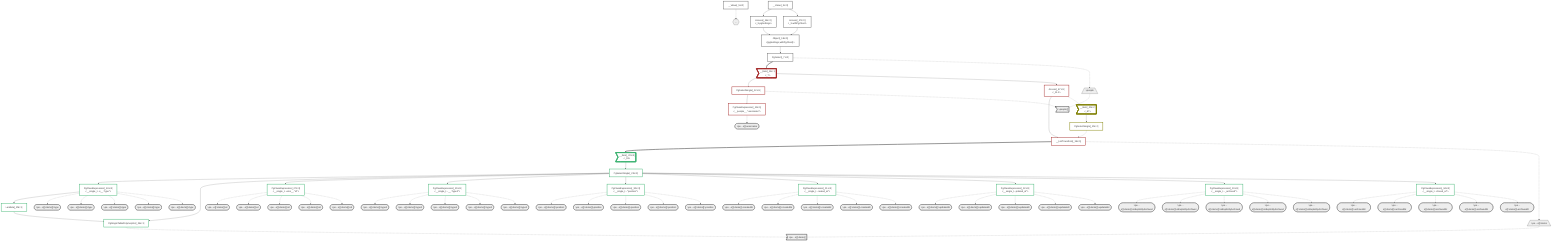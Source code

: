 graph TD
    classDef path fill:#eee,stroke:#000
    classDef plan fill:#fff,stroke-width:3px
    classDef itemplan fill:#fff,stroke-width:6px
    classDef sideeffectplan fill:#f00,stroke-width:6px

    %% subgraph fields
    P1{{"~"}}:::path
    P2[/">people"\]:::path
    P3>">people[]"]:::path
    P2 -.- P3
    P4([">pe…e[]>username"]):::path
    %% P3 -.-> P4
    P5[/">pe…e[]>items"\]:::path
    P6>">pe…e[]>items[]"]:::path
    P5 -.- P6
    P7([">pe…e[]>items[]>id"]):::path
    %% P6 -.-> P7
    P8([">pe…e[]>items[]>type"]):::path
    %% P6 -.-> P8
    P9([">pe…e[]>items[]>type2"]):::path
    %% P6 -.-> P9
    P10([">pe…e[]>items[]>position"]):::path
    %% P6 -.-> P10
    P11([">pe…e[]>items[]>createdAt"]):::path
    %% P6 -.-> P11
    P12([">pe…e[]>items[]>updatedAt"]):::path
    %% P6 -.-> P12
    P13([">pe…e[]>items[]>isExplicitlyArchived"]):::path
    %% P6 -.-> P13
    P14([">pe…e[]>items[]>archivedAt"]):::path
    %% P6 -.-> P14
    P15([">pe…e[]>items[]>id"]):::path
    %% P6 -.-> P15
    P16([">pe…e[]>items[]>type"]):::path
    %% P6 -.-> P16
    P17([">pe…e[]>items[]>type2"]):::path
    %% P6 -.-> P17
    P18([">pe…e[]>items[]>position"]):::path
    %% P6 -.-> P18
    P19([">pe…e[]>items[]>createdAt"]):::path
    %% P6 -.-> P19
    P20([">pe…e[]>items[]>updatedAt"]):::path
    %% P6 -.-> P20
    P21([">pe…e[]>items[]>isExplicitlyArchived"]):::path
    %% P6 -.-> P21
    P22([">pe…e[]>items[]>archivedAt"]):::path
    %% P6 -.-> P22
    P23([">pe…e[]>items[]>id"]):::path
    %% P6 -.-> P23
    P24([">pe…e[]>items[]>type"]):::path
    %% P6 -.-> P24
    P25([">pe…e[]>items[]>type2"]):::path
    %% P6 -.-> P25
    P26([">pe…e[]>items[]>position"]):::path
    %% P6 -.-> P26
    P27([">pe…e[]>items[]>createdAt"]):::path
    %% P6 -.-> P27
    P28([">pe…e[]>items[]>updatedAt"]):::path
    %% P6 -.-> P28
    P29([">pe…e[]>items[]>isExplicitlyArchived"]):::path
    %% P6 -.-> P29
    P30([">pe…e[]>items[]>archivedAt"]):::path
    %% P6 -.-> P30
    P31([">pe…e[]>items[]>id"]):::path
    %% P6 -.-> P31
    P32([">pe…e[]>items[]>type"]):::path
    %% P6 -.-> P32
    P33([">pe…e[]>items[]>type2"]):::path
    %% P6 -.-> P33
    P34([">pe…e[]>items[]>position"]):::path
    %% P6 -.-> P34
    P35([">pe…e[]>items[]>createdAt"]):::path
    %% P6 -.-> P35
    P36([">pe…e[]>items[]>updatedAt"]):::path
    %% P6 -.-> P36
    P37([">pe…e[]>items[]>isExplicitlyArchived"]):::path
    %% P6 -.-> P37
    P38([">pe…e[]>items[]>archivedAt"]):::path
    %% P6 -.-> P38
    P39([">pe…e[]>items[]>id"]):::path
    %% P6 -.-> P39
    P40([">pe…e[]>items[]>type"]):::path
    %% P6 -.-> P40
    P41([">pe…e[]>items[]>type2"]):::path
    %% P6 -.-> P41
    P42([">pe…e[]>items[]>position"]):::path
    %% P6 -.-> P42
    P43([">pe…e[]>items[]>createdAt"]):::path
    %% P6 -.-> P43
    P44([">pe…e[]>items[]>updatedAt"]):::path
    %% P6 -.-> P44
    P45([">pe…e[]>items[]>isExplicitlyArchived"]):::path
    %% P6 -.-> P45
    P46([">pe…e[]>items[]>archivedAt"]):::path
    %% P6 -.-> P46
    %% P3 -.-> P5
    %% P1 -.-> P2
    %% end

    %% define plans
    __Value_3["__Value[_3∈0]<br /><context>"]:::plan
    __Value_5["__Value[_5∈0]<br /><rootValue>"]:::plan
    PgSelect_7["PgSelect[_7∈0]<br /><people>"]:::plan
    __Item_11>"__Item[_11∈1]<br /><_7>"]:::itemplan
    PgSelectSingle_12["PgSelectSingle[_12∈1]<br /><people>"]:::plan
    PgClassExpression_13["PgClassExpression[_13∈1]<br /><__people__.#quot;username#quot;>"]:::plan
    Access_16["Access[_16∈0]<br /><_3.pgSettings>"]:::plan
    Access_17["Access[_17∈0]<br /><_3.withPgClient>"]:::plan
    Object_18["Object[_18∈0]<br /><{pgSettings,withPgClient}>"]:::plan
    __ListTransform_19["__ListTransform[_19∈1]<br /><each:_15>"]:::plan
    __Item_20>"__Item[_20∈2]<br /><_67>"]:::itemplan
    PgSelectSingle_21["PgSelectSingle[_21∈2]<br /><single_table_items>"]:::plan
    __Item_22>"__Item[_22∈3]<br /><_19>"]:::itemplan
    PgSelectSingle_23["PgSelectSingle[_23∈3]<br /><single_table_items>"]:::plan
    PgClassExpression_24["PgClassExpression[_24∈3]<br /><__single_t...s__.#quot;type#quot;>"]:::plan
    Lambda_25["Lambda[_25∈3]"]:::plan
    PgSingleTablePolymorphic_26["PgSingleTablePolymorphic[_26∈3]"]:::plan
    PgClassExpression_27["PgClassExpression[_27∈3]<br /><__single_t...ems__.#quot;id#quot;>"]:::plan
    PgClassExpression_29["PgClassExpression[_29∈3]<br /><__single_t...__.#quot;type2#quot;>"]:::plan
    PgClassExpression_30["PgClassExpression[_30∈3]<br /><__single_t...#quot;position#quot;>"]:::plan
    PgClassExpression_31["PgClassExpression[_31∈3]<br /><__single_t...reated_at#quot;>"]:::plan
    PgClassExpression_32["PgClassExpression[_32∈3]<br /><__single_t...pdated_at#quot;>"]:::plan
    PgClassExpression_33["PgClassExpression[_33∈3]<br /><__single_t..._archived#quot;>"]:::plan
    PgClassExpression_34["PgClassExpression[_34∈3]<br /><__single_t...chived_at#quot;>"]:::plan
    Access_67["Access[_67∈1]<br /><_11.1>"]:::plan

    %% plan dependencies
    Object_18 --> PgSelect_7
    PgSelect_7 ==> __Item_11
    __Item_11 --> PgSelectSingle_12
    PgSelectSingle_12 --> PgClassExpression_13
    __Value_3 --> Access_16
    __Value_3 --> Access_17
    Access_16 --> Object_18
    Access_17 --> Object_18
    Access_67 --> __ListTransform_19
    PgSelectSingle_21 -.-> __ListTransform_19
    Access_67 -.-> __Item_20
    __Item_20 --> PgSelectSingle_21
    __ListTransform_19 ==> __Item_22
    __Item_22 --> PgSelectSingle_23
    PgSelectSingle_23 --> PgClassExpression_24
    PgClassExpression_24 --> Lambda_25
    Lambda_25 --> PgSingleTablePolymorphic_26
    PgSelectSingle_23 --> PgSingleTablePolymorphic_26
    PgSelectSingle_23 --> PgClassExpression_27
    PgSelectSingle_23 --> PgClassExpression_29
    PgSelectSingle_23 --> PgClassExpression_30
    PgSelectSingle_23 --> PgClassExpression_31
    PgSelectSingle_23 --> PgClassExpression_32
    PgSelectSingle_23 --> PgClassExpression_33
    PgSelectSingle_23 --> PgClassExpression_34
    __Item_11 --> Access_67

    %% plan-to-path relationships
    __Value_5 -.-> P1
    PgSelect_7 -.-> P2
    PgSelectSingle_12 -.-> P3
    PgClassExpression_13 -.-> P4
    __ListTransform_19 -.-> P5
    PgSingleTablePolymorphic_26 -.-> P6
    PgClassExpression_27 -.-> P7
    PgClassExpression_24 -.-> P8
    PgClassExpression_29 -.-> P9
    PgClassExpression_30 -.-> P10
    PgClassExpression_31 -.-> P11
    PgClassExpression_32 -.-> P12
    PgClassExpression_33 -.-> P13
    PgClassExpression_34 -.-> P14
    PgClassExpression_27 -.-> P15
    PgClassExpression_24 -.-> P16
    PgClassExpression_29 -.-> P17
    PgClassExpression_30 -.-> P18
    PgClassExpression_31 -.-> P19
    PgClassExpression_32 -.-> P20
    PgClassExpression_33 -.-> P21
    PgClassExpression_34 -.-> P22
    PgClassExpression_27 -.-> P23
    PgClassExpression_24 -.-> P24
    PgClassExpression_29 -.-> P25
    PgClassExpression_30 -.-> P26
    PgClassExpression_31 -.-> P27
    PgClassExpression_32 -.-> P28
    PgClassExpression_33 -.-> P29
    PgClassExpression_34 -.-> P30
    PgClassExpression_27 -.-> P31
    PgClassExpression_24 -.-> P32
    PgClassExpression_29 -.-> P33
    PgClassExpression_30 -.-> P34
    PgClassExpression_31 -.-> P35
    PgClassExpression_32 -.-> P36
    PgClassExpression_33 -.-> P37
    PgClassExpression_34 -.-> P38
    PgClassExpression_27 -.-> P39
    PgClassExpression_24 -.-> P40
    PgClassExpression_29 -.-> P41
    PgClassExpression_30 -.-> P42
    PgClassExpression_31 -.-> P43
    PgClassExpression_32 -.-> P44
    PgClassExpression_33 -.-> P45
    PgClassExpression_34 -.-> P46

    %% allocate buckets
    classDef bucket0 stroke:#696969
    class __Value_3,__Value_5,PgSelect_7,Access_16,Access_17,Object_18 bucket0
    classDef bucket1 stroke:#a52a2a
    class __Item_11,PgSelectSingle_12,PgClassExpression_13,__ListTransform_19,Access_67 bucket1
    classDef bucket2 stroke:#808000
    class __Item_20,PgSelectSingle_21 bucket2
    classDef bucket3 stroke:#3cb371
    class __Item_22,PgSelectSingle_23,PgClassExpression_24,Lambda_25,PgSingleTablePolymorphic_26,PgClassExpression_27,PgClassExpression_29,PgClassExpression_30,PgClassExpression_31,PgClassExpression_32,PgClassExpression_33,PgClassExpression_34 bucket3